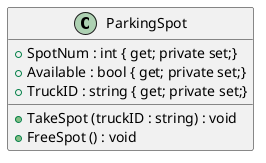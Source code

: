@startuml
class ParkingSpot {
    + SpotNum : int { get; private set;}
    + Available : bool { get; private set;}
    + TruckID : string { get; private set;}
    + TakeSpot (truckID : string) : void
    + FreeSpot () : void
}
@enduml
